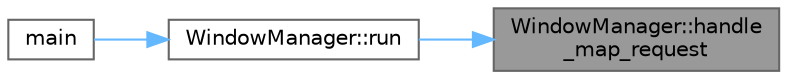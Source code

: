 digraph "WindowManager::handle_map_request"
{
 // LATEX_PDF_SIZE
  bgcolor="transparent";
  edge [fontname=Helvetica,fontsize=10,labelfontname=Helvetica,labelfontsize=10];
  node [fontname=Helvetica,fontsize=10,shape=box,height=0.2,width=0.4];
  rankdir="RL";
  Node1 [id="Node000001",label="WindowManager::handle\l_map_request",height=0.2,width=0.4,color="gray40", fillcolor="grey60", style="filled", fontcolor="black",tooltip="Handles a map request event for the given window."];
  Node1 -> Node2 [id="edge1_Node000001_Node000002",dir="back",color="steelblue1",style="solid",tooltip=" "];
  Node2 [id="Node000002",label="WindowManager::run",height=0.2,width=0.4,color="grey40", fillcolor="white", style="filled",URL="$classWindowManager.html#a6eeae18d22a90e59af8081de73c06a87",tooltip="Starts the window manager."];
  Node2 -> Node3 [id="edge2_Node000002_Node000003",dir="back",color="steelblue1",style="solid",tooltip=" "];
  Node3 [id="Node000003",label="main",height=0.2,width=0.4,color="grey40", fillcolor="white", style="filled",URL="$main_8cpp.html#ae66f6b31b5ad750f1fe042a706a4e3d4",tooltip="The main entry point of the application."];
}
